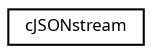 digraph "Graphical Class Hierarchy"
{
  edge [fontname="Sans",fontsize="8",labelfontname="Sans",labelfontsize="8"];
  node [fontname="Sans",fontsize="8",shape=record];
  rankdir="LR";
  Node1 [label="cJSONstream",height=0.2,width=0.4,color="black", fillcolor="white", style="filled",URL="$classc_j_s_o_nstream.html"];
}
